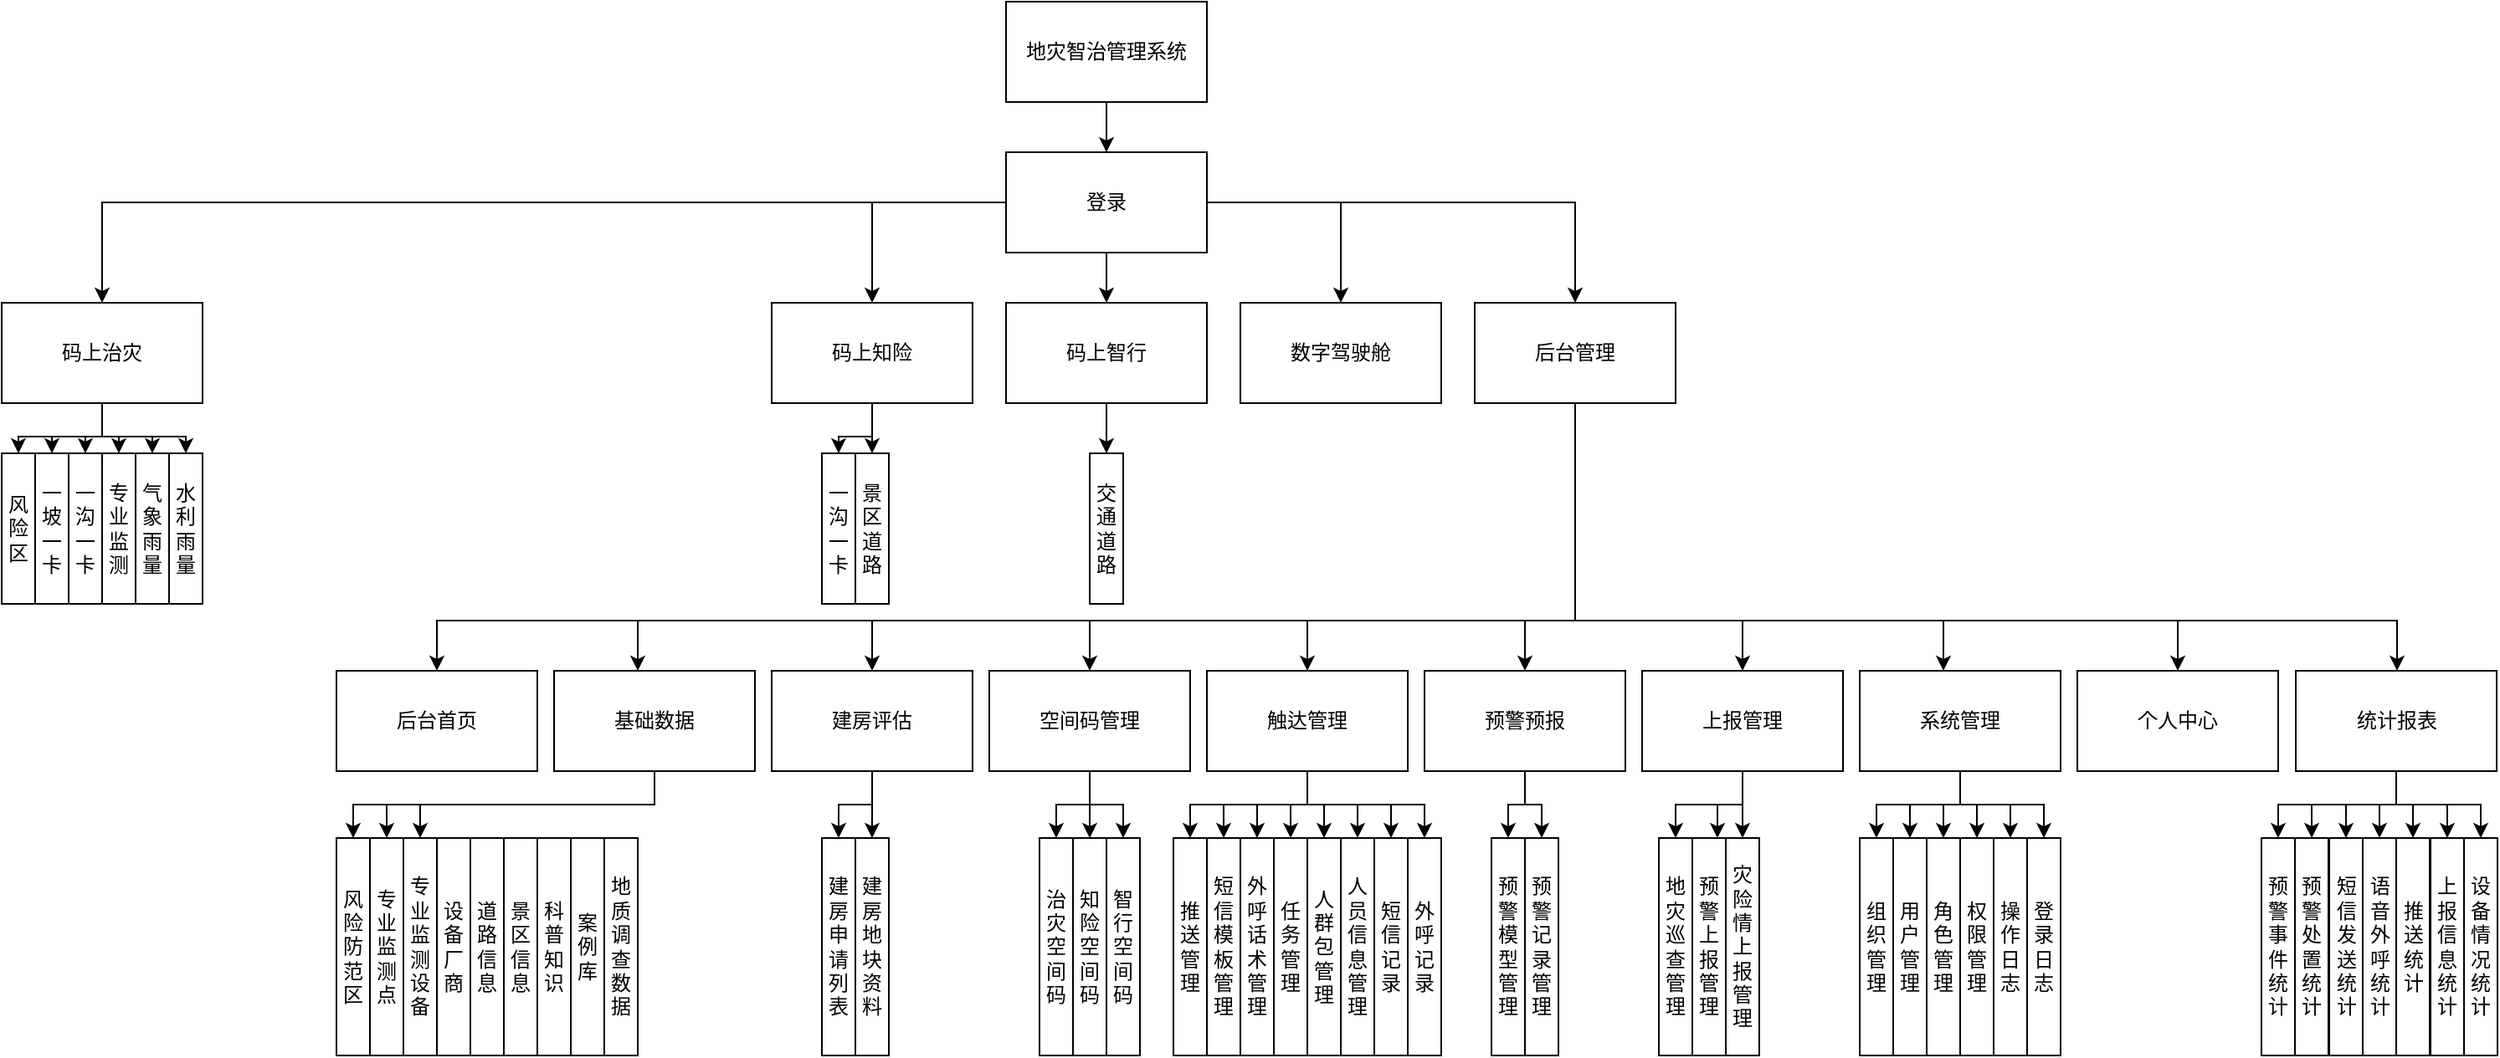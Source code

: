 <mxfile version="18.0.1" type="github">
  <diagram id="kvt84RGO9lumkkQBjtx6" name="Page-1">
    <mxGraphModel dx="2249" dy="794" grid="1" gridSize="10" guides="1" tooltips="1" connect="1" arrows="1" fold="1" page="1" pageScale="1" pageWidth="827" pageHeight="1169" math="0" shadow="0">
      <root>
        <mxCell id="0" />
        <mxCell id="1" parent="0" />
        <mxCell id="leN5depsDuXBYQxBNwCu-4" value="" style="edgeStyle=orthogonalEdgeStyle;rounded=0;orthogonalLoop=1;jettySize=auto;html=1;fontColor=default;" parent="1" source="leN5depsDuXBYQxBNwCu-2" target="leN5depsDuXBYQxBNwCu-3" edge="1">
          <mxGeometry relative="1" as="geometry" />
        </mxCell>
        <mxCell id="leN5depsDuXBYQxBNwCu-2" value="地灾智治管理系统" style="rounded=0;whiteSpace=wrap;html=1;fontColor=default;strokeColor=default;fillColor=default;" parent="1" vertex="1">
          <mxGeometry x="350" y="100" width="120" height="60" as="geometry" />
        </mxCell>
        <mxCell id="leN5depsDuXBYQxBNwCu-6" value="" style="edgeStyle=orthogonalEdgeStyle;rounded=0;orthogonalLoop=1;jettySize=auto;html=1;fontColor=default;" parent="1" source="leN5depsDuXBYQxBNwCu-3" target="leN5depsDuXBYQxBNwCu-5" edge="1">
          <mxGeometry relative="1" as="geometry" />
        </mxCell>
        <mxCell id="leN5depsDuXBYQxBNwCu-8" value="" style="edgeStyle=orthogonalEdgeStyle;rounded=0;orthogonalLoop=1;jettySize=auto;html=1;fontColor=default;" parent="1" source="leN5depsDuXBYQxBNwCu-3" target="leN5depsDuXBYQxBNwCu-7" edge="1">
          <mxGeometry relative="1" as="geometry" />
        </mxCell>
        <mxCell id="leN5depsDuXBYQxBNwCu-10" value="" style="edgeStyle=orthogonalEdgeStyle;rounded=0;orthogonalLoop=1;jettySize=auto;html=1;fontColor=default;" parent="1" source="leN5depsDuXBYQxBNwCu-3" target="leN5depsDuXBYQxBNwCu-9" edge="1">
          <mxGeometry relative="1" as="geometry" />
        </mxCell>
        <mxCell id="leN5depsDuXBYQxBNwCu-12" value="" style="edgeStyle=orthogonalEdgeStyle;rounded=0;orthogonalLoop=1;jettySize=auto;html=1;fontColor=default;" parent="1" source="leN5depsDuXBYQxBNwCu-3" target="leN5depsDuXBYQxBNwCu-11" edge="1">
          <mxGeometry relative="1" as="geometry" />
        </mxCell>
        <mxCell id="leN5depsDuXBYQxBNwCu-14" value="" style="edgeStyle=orthogonalEdgeStyle;rounded=0;orthogonalLoop=1;jettySize=auto;html=1;fontColor=default;" parent="1" source="leN5depsDuXBYQxBNwCu-3" target="leN5depsDuXBYQxBNwCu-13" edge="1">
          <mxGeometry relative="1" as="geometry" />
        </mxCell>
        <mxCell id="leN5depsDuXBYQxBNwCu-3" value="登录" style="whiteSpace=wrap;html=1;rounded=0;fillColor=default;strokeColor=default;fontColor=default;" parent="1" vertex="1">
          <mxGeometry x="350" y="190" width="120" height="60" as="geometry" />
        </mxCell>
        <mxCell id="leN5depsDuXBYQxBNwCu-21" value="" style="edgeStyle=orthogonalEdgeStyle;rounded=0;orthogonalLoop=1;jettySize=auto;html=1;labelBackgroundColor=default;fontColor=default;strokeColor=default;" parent="1" source="leN5depsDuXBYQxBNwCu-5" target="leN5depsDuXBYQxBNwCu-20" edge="1">
          <mxGeometry relative="1" as="geometry" />
        </mxCell>
        <mxCell id="leN5depsDuXBYQxBNwCu-23" value="" style="edgeStyle=orthogonalEdgeStyle;rounded=0;orthogonalLoop=1;jettySize=auto;html=1;labelBackgroundColor=default;fontColor=default;strokeColor=default;" parent="1" source="leN5depsDuXBYQxBNwCu-5" target="leN5depsDuXBYQxBNwCu-22" edge="1">
          <mxGeometry relative="1" as="geometry" />
        </mxCell>
        <mxCell id="DMwfoMyVNtDYeMc3GEsb-8" style="edgeStyle=orthogonalEdgeStyle;rounded=0;orthogonalLoop=1;jettySize=auto;html=1;" edge="1" parent="1" source="leN5depsDuXBYQxBNwCu-5" target="DMwfoMyVNtDYeMc3GEsb-4">
          <mxGeometry relative="1" as="geometry" />
        </mxCell>
        <mxCell id="DMwfoMyVNtDYeMc3GEsb-9" style="edgeStyle=orthogonalEdgeStyle;rounded=0;orthogonalLoop=1;jettySize=auto;html=1;" edge="1" parent="1" source="leN5depsDuXBYQxBNwCu-5" target="DMwfoMyVNtDYeMc3GEsb-5">
          <mxGeometry relative="1" as="geometry" />
        </mxCell>
        <mxCell id="DMwfoMyVNtDYeMc3GEsb-10" style="edgeStyle=orthogonalEdgeStyle;rounded=0;orthogonalLoop=1;jettySize=auto;html=1;" edge="1" parent="1" source="leN5depsDuXBYQxBNwCu-5" target="DMwfoMyVNtDYeMc3GEsb-6">
          <mxGeometry relative="1" as="geometry" />
        </mxCell>
        <mxCell id="DMwfoMyVNtDYeMc3GEsb-11" style="edgeStyle=orthogonalEdgeStyle;rounded=0;orthogonalLoop=1;jettySize=auto;html=1;entryX=0.5;entryY=0;entryDx=0;entryDy=0;" edge="1" parent="1" source="leN5depsDuXBYQxBNwCu-5" target="DMwfoMyVNtDYeMc3GEsb-7">
          <mxGeometry relative="1" as="geometry" />
        </mxCell>
        <mxCell id="leN5depsDuXBYQxBNwCu-5" value="码上治灾" style="whiteSpace=wrap;html=1;rounded=0;fillColor=default;strokeColor=default;fontColor=default;" parent="1" vertex="1">
          <mxGeometry x="-250" y="280" width="120" height="60" as="geometry" />
        </mxCell>
        <mxCell id="leN5depsDuXBYQxBNwCu-25" value="" style="edgeStyle=orthogonalEdgeStyle;rounded=0;orthogonalLoop=1;jettySize=auto;html=1;labelBackgroundColor=default;fontColor=default;strokeColor=default;" parent="1" source="leN5depsDuXBYQxBNwCu-7" target="leN5depsDuXBYQxBNwCu-24" edge="1">
          <mxGeometry relative="1" as="geometry" />
        </mxCell>
        <mxCell id="leN5depsDuXBYQxBNwCu-27" value="" style="edgeStyle=orthogonalEdgeStyle;rounded=0;orthogonalLoop=1;jettySize=auto;html=1;labelBackgroundColor=default;fontColor=default;strokeColor=default;" parent="1" source="leN5depsDuXBYQxBNwCu-7" target="leN5depsDuXBYQxBNwCu-26" edge="1">
          <mxGeometry relative="1" as="geometry" />
        </mxCell>
        <mxCell id="leN5depsDuXBYQxBNwCu-7" value="码上知险" style="whiteSpace=wrap;html=1;rounded=0;fillColor=default;strokeColor=default;fontColor=default;" parent="1" vertex="1">
          <mxGeometry x="210" y="280" width="120" height="60" as="geometry" />
        </mxCell>
        <mxCell id="leN5depsDuXBYQxBNwCu-30" value="" style="edgeStyle=orthogonalEdgeStyle;rounded=0;orthogonalLoop=1;jettySize=auto;html=1;labelBackgroundColor=default;fontColor=default;strokeColor=default;" parent="1" source="leN5depsDuXBYQxBNwCu-9" target="leN5depsDuXBYQxBNwCu-29" edge="1">
          <mxGeometry relative="1" as="geometry" />
        </mxCell>
        <mxCell id="leN5depsDuXBYQxBNwCu-9" value="码上智行" style="whiteSpace=wrap;html=1;rounded=0;fillColor=default;strokeColor=default;fontColor=default;" parent="1" vertex="1">
          <mxGeometry x="350" y="280" width="120" height="60" as="geometry" />
        </mxCell>
        <mxCell id="leN5depsDuXBYQxBNwCu-11" value="数字驾驶舱" style="whiteSpace=wrap;html=1;rounded=0;fillColor=default;strokeColor=default;fontColor=default;" parent="1" vertex="1">
          <mxGeometry x="490" y="280" width="120" height="60" as="geometry" />
        </mxCell>
        <mxCell id="leN5depsDuXBYQxBNwCu-32" value="" style="edgeStyle=orthogonalEdgeStyle;rounded=0;orthogonalLoop=1;jettySize=auto;html=1;labelBackgroundColor=default;fontColor=default;strokeColor=default;exitX=0.5;exitY=1;exitDx=0;exitDy=0;" parent="1" source="leN5depsDuXBYQxBNwCu-13" target="leN5depsDuXBYQxBNwCu-31" edge="1">
          <mxGeometry relative="1" as="geometry">
            <Array as="points">
              <mxPoint x="690" y="470" />
              <mxPoint x="10" y="470" />
            </Array>
          </mxGeometry>
        </mxCell>
        <mxCell id="leN5depsDuXBYQxBNwCu-35" style="edgeStyle=orthogonalEdgeStyle;rounded=0;orthogonalLoop=1;jettySize=auto;html=1;exitX=0.5;exitY=1;exitDx=0;exitDy=0;labelBackgroundColor=default;fontColor=default;strokeColor=default;" parent="1" source="leN5depsDuXBYQxBNwCu-13" target="leN5depsDuXBYQxBNwCu-33" edge="1">
          <mxGeometry relative="1" as="geometry">
            <Array as="points">
              <mxPoint x="690" y="470" />
              <mxPoint x="130" y="470" />
            </Array>
          </mxGeometry>
        </mxCell>
        <mxCell id="leN5depsDuXBYQxBNwCu-37" value="" style="edgeStyle=orthogonalEdgeStyle;rounded=0;orthogonalLoop=1;jettySize=auto;html=1;labelBackgroundColor=default;fontColor=default;strokeColor=default;exitX=0.5;exitY=1;exitDx=0;exitDy=0;" parent="1" source="leN5depsDuXBYQxBNwCu-13" target="leN5depsDuXBYQxBNwCu-36" edge="1">
          <mxGeometry relative="1" as="geometry">
            <Array as="points">
              <mxPoint x="690" y="470" />
              <mxPoint x="270" y="470" />
            </Array>
          </mxGeometry>
        </mxCell>
        <mxCell id="leN5depsDuXBYQxBNwCu-40" value="" style="edgeStyle=orthogonalEdgeStyle;rounded=0;orthogonalLoop=1;jettySize=auto;html=1;labelBackgroundColor=default;fontColor=default;strokeColor=default;exitX=0.5;exitY=1;exitDx=0;exitDy=0;" parent="1" source="leN5depsDuXBYQxBNwCu-13" target="leN5depsDuXBYQxBNwCu-39" edge="1">
          <mxGeometry relative="1" as="geometry">
            <Array as="points">
              <mxPoint x="690" y="470" />
              <mxPoint x="400" y="470" />
            </Array>
          </mxGeometry>
        </mxCell>
        <mxCell id="leN5depsDuXBYQxBNwCu-42" value="" style="edgeStyle=orthogonalEdgeStyle;rounded=0;orthogonalLoop=1;jettySize=auto;html=1;labelBackgroundColor=default;fontColor=default;strokeColor=default;exitX=0.5;exitY=1;exitDx=0;exitDy=0;" parent="1" source="leN5depsDuXBYQxBNwCu-13" target="leN5depsDuXBYQxBNwCu-41" edge="1">
          <mxGeometry relative="1" as="geometry">
            <Array as="points">
              <mxPoint x="690" y="470" />
              <mxPoint x="530" y="470" />
            </Array>
          </mxGeometry>
        </mxCell>
        <mxCell id="leN5depsDuXBYQxBNwCu-44" value="" style="edgeStyle=orthogonalEdgeStyle;rounded=0;orthogonalLoop=1;jettySize=auto;html=1;labelBackgroundColor=default;fontColor=default;strokeColor=default;" parent="1" source="leN5depsDuXBYQxBNwCu-13" target="leN5depsDuXBYQxBNwCu-43" edge="1">
          <mxGeometry relative="1" as="geometry">
            <Array as="points">
              <mxPoint x="690" y="470" />
              <mxPoint x="660" y="470" />
            </Array>
          </mxGeometry>
        </mxCell>
        <mxCell id="leN5depsDuXBYQxBNwCu-46" value="" style="edgeStyle=orthogonalEdgeStyle;rounded=0;orthogonalLoop=1;jettySize=auto;html=1;labelBackgroundColor=default;fontColor=default;strokeColor=default;" parent="1" source="leN5depsDuXBYQxBNwCu-13" target="leN5depsDuXBYQxBNwCu-45" edge="1">
          <mxGeometry relative="1" as="geometry">
            <Array as="points">
              <mxPoint x="690" y="470" />
              <mxPoint x="790" y="470" />
            </Array>
          </mxGeometry>
        </mxCell>
        <mxCell id="leN5depsDuXBYQxBNwCu-48" value="" style="edgeStyle=orthogonalEdgeStyle;rounded=0;orthogonalLoop=1;jettySize=auto;html=1;labelBackgroundColor=default;fontColor=default;strokeColor=default;exitX=0.5;exitY=1;exitDx=0;exitDy=0;" parent="1" source="leN5depsDuXBYQxBNwCu-13" target="leN5depsDuXBYQxBNwCu-47" edge="1">
          <mxGeometry relative="1" as="geometry">
            <Array as="points">
              <mxPoint x="690" y="470" />
              <mxPoint x="910" y="470" />
            </Array>
          </mxGeometry>
        </mxCell>
        <mxCell id="leN5depsDuXBYQxBNwCu-50" value="" style="edgeStyle=orthogonalEdgeStyle;rounded=0;orthogonalLoop=1;jettySize=auto;html=1;labelBackgroundColor=default;fontColor=default;strokeColor=default;exitX=0.5;exitY=1;exitDx=0;exitDy=0;" parent="1" source="leN5depsDuXBYQxBNwCu-13" target="leN5depsDuXBYQxBNwCu-49" edge="1">
          <mxGeometry relative="1" as="geometry">
            <Array as="points">
              <mxPoint x="690" y="470" />
              <mxPoint x="1050" y="470" />
            </Array>
          </mxGeometry>
        </mxCell>
        <mxCell id="leN5depsDuXBYQxBNwCu-52" value="" style="edgeStyle=orthogonalEdgeStyle;rounded=0;orthogonalLoop=1;jettySize=auto;html=1;labelBackgroundColor=default;fontColor=default;strokeColor=default;exitX=0.5;exitY=1;exitDx=0;exitDy=0;" parent="1" source="leN5depsDuXBYQxBNwCu-13" target="leN5depsDuXBYQxBNwCu-51" edge="1">
          <mxGeometry relative="1" as="geometry">
            <Array as="points">
              <mxPoint x="690" y="470" />
              <mxPoint x="1181" y="470" />
            </Array>
          </mxGeometry>
        </mxCell>
        <mxCell id="leN5depsDuXBYQxBNwCu-13" value="后台管理" style="whiteSpace=wrap;html=1;rounded=0;fillColor=default;strokeColor=default;fontColor=default;" parent="1" vertex="1">
          <mxGeometry x="630" y="280" width="120" height="60" as="geometry" />
        </mxCell>
        <mxCell id="leN5depsDuXBYQxBNwCu-20" value="风险区" style="whiteSpace=wrap;html=1;rounded=0;fillColor=default;strokeColor=default;fontColor=default;" parent="1" vertex="1">
          <mxGeometry x="-250" y="370" width="20" height="90" as="geometry" />
        </mxCell>
        <mxCell id="leN5depsDuXBYQxBNwCu-22" value="一坡一卡" style="whiteSpace=wrap;html=1;rounded=0;fillColor=default;strokeColor=default;fontColor=default;" parent="1" vertex="1">
          <mxGeometry x="-230" y="370" width="20" height="90" as="geometry" />
        </mxCell>
        <mxCell id="leN5depsDuXBYQxBNwCu-24" value="一沟一卡" style="whiteSpace=wrap;html=1;rounded=0;fillColor=default;strokeColor=default;fontColor=default;" parent="1" vertex="1">
          <mxGeometry x="240" y="370" width="20" height="90" as="geometry" />
        </mxCell>
        <mxCell id="leN5depsDuXBYQxBNwCu-26" value="景区道路" style="whiteSpace=wrap;html=1;rounded=0;fillColor=default;strokeColor=default;fontColor=default;" parent="1" vertex="1">
          <mxGeometry x="260" y="370" width="20" height="90" as="geometry" />
        </mxCell>
        <mxCell id="leN5depsDuXBYQxBNwCu-29" value="交通道路" style="whiteSpace=wrap;html=1;rounded=0;fillColor=default;strokeColor=default;fontColor=default;" parent="1" vertex="1">
          <mxGeometry x="400" y="370" width="20" height="90" as="geometry" />
        </mxCell>
        <mxCell id="leN5depsDuXBYQxBNwCu-31" value="后台首页" style="whiteSpace=wrap;html=1;rounded=0;fillColor=default;strokeColor=default;fontColor=default;" parent="1" vertex="1">
          <mxGeometry x="-50" y="500" width="120" height="60" as="geometry" />
        </mxCell>
        <mxCell id="leN5depsDuXBYQxBNwCu-56" value="" style="edgeStyle=orthogonalEdgeStyle;rounded=0;orthogonalLoop=1;jettySize=auto;html=1;labelBackgroundColor=default;fontColor=default;strokeColor=default;exitX=0.5;exitY=1;exitDx=0;exitDy=0;" parent="1" source="leN5depsDuXBYQxBNwCu-33" target="leN5depsDuXBYQxBNwCu-55" edge="1">
          <mxGeometry relative="1" as="geometry" />
        </mxCell>
        <mxCell id="leN5depsDuXBYQxBNwCu-92" style="edgeStyle=orthogonalEdgeStyle;rounded=0;orthogonalLoop=1;jettySize=auto;html=1;exitX=0.5;exitY=1;exitDx=0;exitDy=0;entryX=0.5;entryY=0;entryDx=0;entryDy=0;labelBackgroundColor=default;fontColor=default;strokeColor=default;" parent="1" source="leN5depsDuXBYQxBNwCu-33" target="leN5depsDuXBYQxBNwCu-53" edge="1">
          <mxGeometry relative="1" as="geometry" />
        </mxCell>
        <mxCell id="leN5depsDuXBYQxBNwCu-94" style="edgeStyle=orthogonalEdgeStyle;rounded=0;orthogonalLoop=1;jettySize=auto;html=1;exitX=0.5;exitY=1;exitDx=0;exitDy=0;entryX=0.5;entryY=0;entryDx=0;entryDy=0;labelBackgroundColor=default;fontColor=default;strokeColor=default;" parent="1" source="leN5depsDuXBYQxBNwCu-33" target="leN5depsDuXBYQxBNwCu-59" edge="1">
          <mxGeometry relative="1" as="geometry" />
        </mxCell>
        <mxCell id="leN5depsDuXBYQxBNwCu-33" value="基础数据" style="whiteSpace=wrap;html=1;rounded=0;fillColor=default;strokeColor=default;fontColor=default;" parent="1" vertex="1">
          <mxGeometry x="80" y="500" width="120" height="60" as="geometry" />
        </mxCell>
        <mxCell id="leN5depsDuXBYQxBNwCu-77" value="" style="edgeStyle=orthogonalEdgeStyle;rounded=0;orthogonalLoop=1;jettySize=auto;html=1;labelBackgroundColor=default;fontColor=default;strokeColor=default;" parent="1" source="leN5depsDuXBYQxBNwCu-36" target="leN5depsDuXBYQxBNwCu-76" edge="1">
          <mxGeometry relative="1" as="geometry" />
        </mxCell>
        <mxCell id="leN5depsDuXBYQxBNwCu-79" value="" style="edgeStyle=orthogonalEdgeStyle;rounded=0;orthogonalLoop=1;jettySize=auto;html=1;labelBackgroundColor=default;fontColor=default;strokeColor=default;" parent="1" source="leN5depsDuXBYQxBNwCu-36" target="leN5depsDuXBYQxBNwCu-78" edge="1">
          <mxGeometry relative="1" as="geometry" />
        </mxCell>
        <mxCell id="leN5depsDuXBYQxBNwCu-36" value="建房评估" style="whiteSpace=wrap;html=1;rounded=0;fillColor=default;strokeColor=default;fontColor=default;" parent="1" vertex="1">
          <mxGeometry x="210" y="500" width="120" height="60" as="geometry" />
        </mxCell>
        <mxCell id="leN5depsDuXBYQxBNwCu-81" value="" style="edgeStyle=orthogonalEdgeStyle;rounded=0;orthogonalLoop=1;jettySize=auto;html=1;labelBackgroundColor=default;fontColor=default;strokeColor=default;" parent="1" source="leN5depsDuXBYQxBNwCu-39" target="leN5depsDuXBYQxBNwCu-80" edge="1">
          <mxGeometry relative="1" as="geometry" />
        </mxCell>
        <mxCell id="leN5depsDuXBYQxBNwCu-83" value="" style="edgeStyle=orthogonalEdgeStyle;rounded=0;orthogonalLoop=1;jettySize=auto;html=1;labelBackgroundColor=default;fontColor=default;strokeColor=default;" parent="1" source="leN5depsDuXBYQxBNwCu-39" target="leN5depsDuXBYQxBNwCu-82" edge="1">
          <mxGeometry relative="1" as="geometry" />
        </mxCell>
        <mxCell id="leN5depsDuXBYQxBNwCu-85" value="" style="edgeStyle=orthogonalEdgeStyle;rounded=0;orthogonalLoop=1;jettySize=auto;html=1;labelBackgroundColor=default;fontColor=default;strokeColor=default;exitX=0.5;exitY=1;exitDx=0;exitDy=0;" parent="1" source="leN5depsDuXBYQxBNwCu-39" target="leN5depsDuXBYQxBNwCu-84" edge="1">
          <mxGeometry relative="1" as="geometry" />
        </mxCell>
        <mxCell id="leN5depsDuXBYQxBNwCu-39" value="空间码管理" style="whiteSpace=wrap;html=1;rounded=0;fillColor=default;strokeColor=default;fontColor=default;" parent="1" vertex="1">
          <mxGeometry x="340" y="500" width="120" height="60" as="geometry" />
        </mxCell>
        <mxCell id="leN5depsDuXBYQxBNwCu-105" value="" style="edgeStyle=orthogonalEdgeStyle;rounded=0;orthogonalLoop=1;jettySize=auto;html=1;labelBackgroundColor=default;fontColor=default;strokeColor=default;" parent="1" source="leN5depsDuXBYQxBNwCu-41" target="leN5depsDuXBYQxBNwCu-104" edge="1">
          <mxGeometry relative="1" as="geometry" />
        </mxCell>
        <mxCell id="leN5depsDuXBYQxBNwCu-113" style="edgeStyle=orthogonalEdgeStyle;rounded=0;orthogonalLoop=1;jettySize=auto;html=1;exitX=0.5;exitY=1;exitDx=0;exitDy=0;labelBackgroundColor=default;fontColor=default;strokeColor=default;" parent="1" source="leN5depsDuXBYQxBNwCu-41" target="leN5depsDuXBYQxBNwCu-106" edge="1">
          <mxGeometry relative="1" as="geometry" />
        </mxCell>
        <mxCell id="leN5depsDuXBYQxBNwCu-114" style="edgeStyle=orthogonalEdgeStyle;rounded=0;orthogonalLoop=1;jettySize=auto;html=1;exitX=0.5;exitY=1;exitDx=0;exitDy=0;labelBackgroundColor=default;fontColor=default;strokeColor=default;" parent="1" source="leN5depsDuXBYQxBNwCu-41" target="leN5depsDuXBYQxBNwCu-107" edge="1">
          <mxGeometry relative="1" as="geometry" />
        </mxCell>
        <mxCell id="leN5depsDuXBYQxBNwCu-115" style="edgeStyle=orthogonalEdgeStyle;rounded=0;orthogonalLoop=1;jettySize=auto;html=1;exitX=0.5;exitY=1;exitDx=0;exitDy=0;labelBackgroundColor=default;fontColor=default;strokeColor=default;" parent="1" source="leN5depsDuXBYQxBNwCu-41" target="leN5depsDuXBYQxBNwCu-108" edge="1">
          <mxGeometry relative="1" as="geometry" />
        </mxCell>
        <mxCell id="leN5depsDuXBYQxBNwCu-116" style="edgeStyle=orthogonalEdgeStyle;rounded=0;orthogonalLoop=1;jettySize=auto;html=1;exitX=0.5;exitY=1;exitDx=0;exitDy=0;labelBackgroundColor=default;fontColor=default;strokeColor=default;" parent="1" source="leN5depsDuXBYQxBNwCu-41" target="leN5depsDuXBYQxBNwCu-109" edge="1">
          <mxGeometry relative="1" as="geometry" />
        </mxCell>
        <mxCell id="leN5depsDuXBYQxBNwCu-117" style="edgeStyle=orthogonalEdgeStyle;rounded=0;orthogonalLoop=1;jettySize=auto;html=1;exitX=0.5;exitY=1;exitDx=0;exitDy=0;entryX=0.5;entryY=0;entryDx=0;entryDy=0;labelBackgroundColor=default;fontColor=default;strokeColor=default;" parent="1" source="leN5depsDuXBYQxBNwCu-41" target="leN5depsDuXBYQxBNwCu-110" edge="1">
          <mxGeometry relative="1" as="geometry" />
        </mxCell>
        <mxCell id="leN5depsDuXBYQxBNwCu-119" style="edgeStyle=orthogonalEdgeStyle;rounded=0;orthogonalLoop=1;jettySize=auto;html=1;exitX=0.5;exitY=1;exitDx=0;exitDy=0;entryX=0.5;entryY=0;entryDx=0;entryDy=0;labelBackgroundColor=default;fontColor=default;strokeColor=default;" parent="1" source="leN5depsDuXBYQxBNwCu-41" target="leN5depsDuXBYQxBNwCu-111" edge="1">
          <mxGeometry relative="1" as="geometry" />
        </mxCell>
        <mxCell id="leN5depsDuXBYQxBNwCu-120" style="edgeStyle=orthogonalEdgeStyle;rounded=0;orthogonalLoop=1;jettySize=auto;html=1;exitX=0.5;exitY=1;exitDx=0;exitDy=0;entryX=0.5;entryY=0;entryDx=0;entryDy=0;labelBackgroundColor=default;fontColor=default;strokeColor=default;" parent="1" source="leN5depsDuXBYQxBNwCu-41" target="leN5depsDuXBYQxBNwCu-112" edge="1">
          <mxGeometry relative="1" as="geometry" />
        </mxCell>
        <mxCell id="leN5depsDuXBYQxBNwCu-41" value="触达管理" style="whiteSpace=wrap;html=1;rounded=0;fillColor=default;strokeColor=default;fontColor=default;" parent="1" vertex="1">
          <mxGeometry x="470" y="500" width="120" height="60" as="geometry" />
        </mxCell>
        <mxCell id="leN5depsDuXBYQxBNwCu-87" value="" style="edgeStyle=orthogonalEdgeStyle;rounded=0;orthogonalLoop=1;jettySize=auto;html=1;labelBackgroundColor=default;fontColor=default;strokeColor=default;" parent="1" source="leN5depsDuXBYQxBNwCu-43" target="leN5depsDuXBYQxBNwCu-86" edge="1">
          <mxGeometry relative="1" as="geometry" />
        </mxCell>
        <mxCell id="leN5depsDuXBYQxBNwCu-97" value="" style="edgeStyle=orthogonalEdgeStyle;rounded=0;orthogonalLoop=1;jettySize=auto;html=1;labelBackgroundColor=default;fontColor=default;strokeColor=default;" parent="1" source="leN5depsDuXBYQxBNwCu-43" target="leN5depsDuXBYQxBNwCu-96" edge="1">
          <mxGeometry relative="1" as="geometry" />
        </mxCell>
        <mxCell id="leN5depsDuXBYQxBNwCu-43" value="预警预报" style="whiteSpace=wrap;html=1;rounded=0;fillColor=default;strokeColor=default;fontColor=default;" parent="1" vertex="1">
          <mxGeometry x="600" y="500" width="120" height="60" as="geometry" />
        </mxCell>
        <mxCell id="leN5depsDuXBYQxBNwCu-99" value="" style="edgeStyle=orthogonalEdgeStyle;rounded=0;orthogonalLoop=1;jettySize=auto;html=1;labelBackgroundColor=default;fontColor=default;strokeColor=default;" parent="1" source="leN5depsDuXBYQxBNwCu-45" target="leN5depsDuXBYQxBNwCu-98" edge="1">
          <mxGeometry relative="1" as="geometry" />
        </mxCell>
        <mxCell id="leN5depsDuXBYQxBNwCu-101" style="edgeStyle=orthogonalEdgeStyle;rounded=0;orthogonalLoop=1;jettySize=auto;html=1;exitX=0.5;exitY=1;exitDx=0;exitDy=0;entryX=0.75;entryY=0;entryDx=0;entryDy=0;labelBackgroundColor=default;fontColor=default;strokeColor=default;" parent="1" source="leN5depsDuXBYQxBNwCu-45" target="leN5depsDuXBYQxBNwCu-100" edge="1">
          <mxGeometry relative="1" as="geometry" />
        </mxCell>
        <mxCell id="leN5depsDuXBYQxBNwCu-103" style="edgeStyle=orthogonalEdgeStyle;rounded=0;orthogonalLoop=1;jettySize=auto;html=1;exitX=0.5;exitY=1;exitDx=0;exitDy=0;labelBackgroundColor=default;fontColor=default;strokeColor=default;" parent="1" source="leN5depsDuXBYQxBNwCu-45" target="leN5depsDuXBYQxBNwCu-102" edge="1">
          <mxGeometry relative="1" as="geometry" />
        </mxCell>
        <mxCell id="leN5depsDuXBYQxBNwCu-45" value="上报管理" style="whiteSpace=wrap;html=1;rounded=0;fillColor=default;strokeColor=default;fontColor=default;" parent="1" vertex="1">
          <mxGeometry x="730" y="500" width="120" height="60" as="geometry" />
        </mxCell>
        <mxCell id="leN5depsDuXBYQxBNwCu-128" style="edgeStyle=orthogonalEdgeStyle;rounded=0;orthogonalLoop=1;jettySize=auto;html=1;exitX=0.5;exitY=1;exitDx=0;exitDy=0;entryX=0.5;entryY=0;entryDx=0;entryDy=0;labelBackgroundColor=default;fontColor=default;strokeColor=default;" parent="1" source="leN5depsDuXBYQxBNwCu-47" target="leN5depsDuXBYQxBNwCu-121" edge="1">
          <mxGeometry relative="1" as="geometry" />
        </mxCell>
        <mxCell id="leN5depsDuXBYQxBNwCu-129" style="edgeStyle=orthogonalEdgeStyle;rounded=0;orthogonalLoop=1;jettySize=auto;html=1;exitX=0.5;exitY=1;exitDx=0;exitDy=0;entryX=0.5;entryY=0;entryDx=0;entryDy=0;labelBackgroundColor=default;fontColor=default;strokeColor=default;" parent="1" source="leN5depsDuXBYQxBNwCu-47" target="leN5depsDuXBYQxBNwCu-123" edge="1">
          <mxGeometry relative="1" as="geometry" />
        </mxCell>
        <mxCell id="leN5depsDuXBYQxBNwCu-130" style="edgeStyle=orthogonalEdgeStyle;rounded=0;orthogonalLoop=1;jettySize=auto;html=1;exitX=0.5;exitY=1;exitDx=0;exitDy=0;entryX=0.5;entryY=0;entryDx=0;entryDy=0;labelBackgroundColor=default;fontColor=default;strokeColor=default;" parent="1" source="leN5depsDuXBYQxBNwCu-47" target="leN5depsDuXBYQxBNwCu-124" edge="1">
          <mxGeometry relative="1" as="geometry" />
        </mxCell>
        <mxCell id="leN5depsDuXBYQxBNwCu-131" style="edgeStyle=orthogonalEdgeStyle;rounded=0;orthogonalLoop=1;jettySize=auto;html=1;exitX=0.5;exitY=1;exitDx=0;exitDy=0;entryX=0.5;entryY=0;entryDx=0;entryDy=0;labelBackgroundColor=default;fontColor=default;strokeColor=default;" parent="1" source="leN5depsDuXBYQxBNwCu-47" target="leN5depsDuXBYQxBNwCu-125" edge="1">
          <mxGeometry relative="1" as="geometry" />
        </mxCell>
        <mxCell id="leN5depsDuXBYQxBNwCu-132" style="edgeStyle=orthogonalEdgeStyle;rounded=0;orthogonalLoop=1;jettySize=auto;html=1;exitX=0.5;exitY=1;exitDx=0;exitDy=0;entryX=0.5;entryY=0;entryDx=0;entryDy=0;labelBackgroundColor=default;fontColor=default;strokeColor=default;" parent="1" source="leN5depsDuXBYQxBNwCu-47" target="leN5depsDuXBYQxBNwCu-126" edge="1">
          <mxGeometry relative="1" as="geometry" />
        </mxCell>
        <mxCell id="leN5depsDuXBYQxBNwCu-133" style="edgeStyle=orthogonalEdgeStyle;rounded=0;orthogonalLoop=1;jettySize=auto;html=1;exitX=0.5;exitY=1;exitDx=0;exitDy=0;entryX=0.5;entryY=0;entryDx=0;entryDy=0;labelBackgroundColor=default;fontColor=default;strokeColor=default;" parent="1" source="leN5depsDuXBYQxBNwCu-47" target="leN5depsDuXBYQxBNwCu-127" edge="1">
          <mxGeometry relative="1" as="geometry" />
        </mxCell>
        <mxCell id="leN5depsDuXBYQxBNwCu-47" value="系统管理" style="whiteSpace=wrap;html=1;rounded=0;fillColor=default;strokeColor=default;fontColor=default;" parent="1" vertex="1">
          <mxGeometry x="860" y="500" width="120" height="60" as="geometry" />
        </mxCell>
        <mxCell id="leN5depsDuXBYQxBNwCu-49" value="个人中心" style="whiteSpace=wrap;html=1;rounded=0;fillColor=default;strokeColor=default;fontColor=default;" parent="1" vertex="1">
          <mxGeometry x="990" y="500" width="120" height="60" as="geometry" />
        </mxCell>
        <mxCell id="leN5depsDuXBYQxBNwCu-143" style="edgeStyle=orthogonalEdgeStyle;rounded=0;orthogonalLoop=1;jettySize=auto;html=1;exitX=0.5;exitY=1;exitDx=0;exitDy=0;labelBackgroundColor=default;fontColor=default;strokeColor=default;" parent="1" source="leN5depsDuXBYQxBNwCu-51" target="leN5depsDuXBYQxBNwCu-136" edge="1">
          <mxGeometry relative="1" as="geometry" />
        </mxCell>
        <mxCell id="leN5depsDuXBYQxBNwCu-144" style="edgeStyle=orthogonalEdgeStyle;rounded=0;orthogonalLoop=1;jettySize=auto;html=1;exitX=0.5;exitY=1;exitDx=0;exitDy=0;labelBackgroundColor=default;fontColor=default;strokeColor=default;" parent="1" source="leN5depsDuXBYQxBNwCu-51" target="leN5depsDuXBYQxBNwCu-137" edge="1">
          <mxGeometry relative="1" as="geometry" />
        </mxCell>
        <mxCell id="leN5depsDuXBYQxBNwCu-145" style="edgeStyle=orthogonalEdgeStyle;rounded=0;orthogonalLoop=1;jettySize=auto;html=1;exitX=0.5;exitY=1;exitDx=0;exitDy=0;entryX=0.5;entryY=0;entryDx=0;entryDy=0;labelBackgroundColor=default;fontColor=default;strokeColor=default;" parent="1" source="leN5depsDuXBYQxBNwCu-51" target="leN5depsDuXBYQxBNwCu-138" edge="1">
          <mxGeometry relative="1" as="geometry" />
        </mxCell>
        <mxCell id="leN5depsDuXBYQxBNwCu-146" style="edgeStyle=orthogonalEdgeStyle;rounded=0;orthogonalLoop=1;jettySize=auto;html=1;exitX=0.5;exitY=1;exitDx=0;exitDy=0;entryX=0.5;entryY=0;entryDx=0;entryDy=0;labelBackgroundColor=default;fontColor=default;strokeColor=default;" parent="1" source="leN5depsDuXBYQxBNwCu-51" target="leN5depsDuXBYQxBNwCu-139" edge="1">
          <mxGeometry relative="1" as="geometry" />
        </mxCell>
        <mxCell id="leN5depsDuXBYQxBNwCu-147" style="edgeStyle=orthogonalEdgeStyle;rounded=0;orthogonalLoop=1;jettySize=auto;html=1;exitX=0.5;exitY=1;exitDx=0;exitDy=0;labelBackgroundColor=default;fontColor=default;strokeColor=default;" parent="1" source="leN5depsDuXBYQxBNwCu-51" target="leN5depsDuXBYQxBNwCu-140" edge="1">
          <mxGeometry relative="1" as="geometry" />
        </mxCell>
        <mxCell id="leN5depsDuXBYQxBNwCu-148" style="edgeStyle=orthogonalEdgeStyle;rounded=0;orthogonalLoop=1;jettySize=auto;html=1;exitX=0.5;exitY=1;exitDx=0;exitDy=0;entryX=0.5;entryY=0;entryDx=0;entryDy=0;labelBackgroundColor=default;fontColor=default;strokeColor=default;" parent="1" source="leN5depsDuXBYQxBNwCu-51" target="leN5depsDuXBYQxBNwCu-141" edge="1">
          <mxGeometry relative="1" as="geometry" />
        </mxCell>
        <mxCell id="leN5depsDuXBYQxBNwCu-149" style="edgeStyle=orthogonalEdgeStyle;rounded=0;orthogonalLoop=1;jettySize=auto;html=1;exitX=0.5;exitY=1;exitDx=0;exitDy=0;entryX=0.5;entryY=0;entryDx=0;entryDy=0;labelBackgroundColor=default;fontColor=default;strokeColor=default;" parent="1" source="leN5depsDuXBYQxBNwCu-51" target="leN5depsDuXBYQxBNwCu-142" edge="1">
          <mxGeometry relative="1" as="geometry" />
        </mxCell>
        <mxCell id="leN5depsDuXBYQxBNwCu-51" value="统计报表" style="whiteSpace=wrap;html=1;rounded=0;fillColor=default;strokeColor=default;fontColor=default;" parent="1" vertex="1">
          <mxGeometry x="1120.5" y="500" width="120" height="60" as="geometry" />
        </mxCell>
        <mxCell id="leN5depsDuXBYQxBNwCu-53" value="风险防范区" style="whiteSpace=wrap;html=1;rounded=0;fillColor=default;strokeColor=default;fontColor=default;" parent="1" vertex="1">
          <mxGeometry x="-50" y="600" width="20" height="130" as="geometry" />
        </mxCell>
        <mxCell id="leN5depsDuXBYQxBNwCu-55" value="专业监测点" style="whiteSpace=wrap;html=1;rounded=0;fillColor=default;strokeColor=default;fontColor=default;" parent="1" vertex="1">
          <mxGeometry x="-30" y="600" width="20" height="130" as="geometry" />
        </mxCell>
        <mxCell id="leN5depsDuXBYQxBNwCu-59" value="专业监测设备" style="whiteSpace=wrap;html=1;rounded=0;fillColor=default;strokeColor=default;fontColor=default;" parent="1" vertex="1">
          <mxGeometry x="-10" y="600" width="20" height="130" as="geometry" />
        </mxCell>
        <mxCell id="leN5depsDuXBYQxBNwCu-64" value="设备厂商" style="whiteSpace=wrap;html=1;rounded=0;fillColor=default;strokeColor=default;fontColor=default;" parent="1" vertex="1">
          <mxGeometry x="10" y="600" width="20" height="130" as="geometry" />
        </mxCell>
        <mxCell id="leN5depsDuXBYQxBNwCu-66" value="道路信息" style="whiteSpace=wrap;html=1;rounded=0;fillColor=default;strokeColor=default;fontColor=default;" parent="1" vertex="1">
          <mxGeometry x="30" y="600" width="20" height="130" as="geometry" />
        </mxCell>
        <mxCell id="leN5depsDuXBYQxBNwCu-68" value="景区信息" style="whiteSpace=wrap;html=1;rounded=0;fillColor=default;strokeColor=default;fontColor=default;" parent="1" vertex="1">
          <mxGeometry x="50" y="600" width="20" height="130" as="geometry" />
        </mxCell>
        <mxCell id="leN5depsDuXBYQxBNwCu-70" value="科普知识" style="whiteSpace=wrap;html=1;rounded=0;fillColor=default;strokeColor=default;fontColor=default;" parent="1" vertex="1">
          <mxGeometry x="70" y="600" width="20" height="130" as="geometry" />
        </mxCell>
        <mxCell id="leN5depsDuXBYQxBNwCu-72" value="案例库" style="whiteSpace=wrap;html=1;rounded=0;fillColor=default;strokeColor=default;fontColor=default;" parent="1" vertex="1">
          <mxGeometry x="90" y="600" width="20" height="130" as="geometry" />
        </mxCell>
        <mxCell id="leN5depsDuXBYQxBNwCu-74" value="地质调查数据" style="whiteSpace=wrap;html=1;rounded=0;fillColor=default;strokeColor=default;fontColor=default;" parent="1" vertex="1">
          <mxGeometry x="110" y="600" width="20" height="130" as="geometry" />
        </mxCell>
        <mxCell id="leN5depsDuXBYQxBNwCu-76" value="建房申请列表" style="whiteSpace=wrap;html=1;rounded=0;fillColor=default;strokeColor=default;fontColor=default;" parent="1" vertex="1">
          <mxGeometry x="240" y="600" width="20" height="130" as="geometry" />
        </mxCell>
        <mxCell id="leN5depsDuXBYQxBNwCu-78" value="建房地块资料" style="whiteSpace=wrap;html=1;rounded=0;fillColor=default;strokeColor=default;fontColor=default;" parent="1" vertex="1">
          <mxGeometry x="260" y="600" width="20" height="130" as="geometry" />
        </mxCell>
        <mxCell id="leN5depsDuXBYQxBNwCu-80" value="治灾空间码" style="whiteSpace=wrap;html=1;rounded=0;fillColor=default;strokeColor=default;fontColor=default;" parent="1" vertex="1">
          <mxGeometry x="370" y="600" width="20" height="130" as="geometry" />
        </mxCell>
        <mxCell id="leN5depsDuXBYQxBNwCu-82" value="知险空间码" style="whiteSpace=wrap;html=1;rounded=0;fillColor=default;strokeColor=default;fontColor=default;" parent="1" vertex="1">
          <mxGeometry x="390" y="600" width="20" height="130" as="geometry" />
        </mxCell>
        <mxCell id="leN5depsDuXBYQxBNwCu-84" value="智行空间码" style="whiteSpace=wrap;html=1;rounded=0;fillColor=default;strokeColor=default;fontColor=default;" parent="1" vertex="1">
          <mxGeometry x="410" y="600" width="20" height="130" as="geometry" />
        </mxCell>
        <mxCell id="leN5depsDuXBYQxBNwCu-86" value="预警模型管理" style="whiteSpace=wrap;html=1;rounded=0;fillColor=default;strokeColor=default;fontColor=default;" parent="1" vertex="1">
          <mxGeometry x="640" y="600" width="20" height="130" as="geometry" />
        </mxCell>
        <mxCell id="leN5depsDuXBYQxBNwCu-96" value="预警记录管理" style="whiteSpace=wrap;html=1;rounded=0;fillColor=default;strokeColor=default;fontColor=default;" parent="1" vertex="1">
          <mxGeometry x="660" y="600" width="20" height="130" as="geometry" />
        </mxCell>
        <mxCell id="leN5depsDuXBYQxBNwCu-98" value="地灾巡查管理" style="whiteSpace=wrap;html=1;rounded=0;fillColor=default;strokeColor=default;fontColor=default;" parent="1" vertex="1">
          <mxGeometry x="740" y="600" width="20" height="130" as="geometry" />
        </mxCell>
        <mxCell id="leN5depsDuXBYQxBNwCu-100" value="预警上报管理" style="whiteSpace=wrap;html=1;rounded=0;fillColor=default;strokeColor=default;fontColor=default;" parent="1" vertex="1">
          <mxGeometry x="760" y="600" width="20" height="130" as="geometry" />
        </mxCell>
        <mxCell id="leN5depsDuXBYQxBNwCu-102" value="灾险情上报管理" style="whiteSpace=wrap;html=1;rounded=0;fillColor=default;strokeColor=default;fontColor=default;" parent="1" vertex="1">
          <mxGeometry x="780" y="600" width="20" height="130" as="geometry" />
        </mxCell>
        <mxCell id="leN5depsDuXBYQxBNwCu-104" value="推送管理" style="whiteSpace=wrap;html=1;rounded=0;fillColor=default;strokeColor=default;fontColor=default;" parent="1" vertex="1">
          <mxGeometry x="450" y="600" width="20" height="130" as="geometry" />
        </mxCell>
        <mxCell id="leN5depsDuXBYQxBNwCu-106" value="短信模板管理" style="whiteSpace=wrap;html=1;rounded=0;fillColor=default;strokeColor=default;fontColor=default;" parent="1" vertex="1">
          <mxGeometry x="470" y="600" width="20" height="130" as="geometry" />
        </mxCell>
        <mxCell id="leN5depsDuXBYQxBNwCu-107" value="外呼话术管理" style="whiteSpace=wrap;html=1;rounded=0;fillColor=default;strokeColor=default;fontColor=default;" parent="1" vertex="1">
          <mxGeometry x="490" y="600" width="20" height="130" as="geometry" />
        </mxCell>
        <mxCell id="leN5depsDuXBYQxBNwCu-108" value="任务管理" style="whiteSpace=wrap;html=1;rounded=0;fillColor=default;strokeColor=default;fontColor=default;" parent="1" vertex="1">
          <mxGeometry x="510" y="600" width="20" height="130" as="geometry" />
        </mxCell>
        <mxCell id="leN5depsDuXBYQxBNwCu-109" value="人群包管理" style="whiteSpace=wrap;html=1;rounded=0;fillColor=default;strokeColor=default;fontColor=default;" parent="1" vertex="1">
          <mxGeometry x="530" y="600" width="20" height="130" as="geometry" />
        </mxCell>
        <mxCell id="leN5depsDuXBYQxBNwCu-110" value="人员信息管理" style="whiteSpace=wrap;html=1;rounded=0;fillColor=default;strokeColor=default;fontColor=default;" parent="1" vertex="1">
          <mxGeometry x="550" y="600" width="20" height="130" as="geometry" />
        </mxCell>
        <mxCell id="leN5depsDuXBYQxBNwCu-111" value="短信记录" style="whiteSpace=wrap;html=1;rounded=0;fillColor=default;strokeColor=default;fontColor=default;" parent="1" vertex="1">
          <mxGeometry x="570" y="600" width="20" height="130" as="geometry" />
        </mxCell>
        <mxCell id="leN5depsDuXBYQxBNwCu-112" value="外呼记录" style="whiteSpace=wrap;html=1;rounded=0;fillColor=default;strokeColor=default;fontColor=default;" parent="1" vertex="1">
          <mxGeometry x="590" y="600" width="20" height="130" as="geometry" />
        </mxCell>
        <mxCell id="leN5depsDuXBYQxBNwCu-121" value="组织管理" style="whiteSpace=wrap;html=1;rounded=0;fillColor=default;strokeColor=default;fontColor=default;" parent="1" vertex="1">
          <mxGeometry x="860" y="600" width="20" height="130" as="geometry" />
        </mxCell>
        <mxCell id="leN5depsDuXBYQxBNwCu-123" value="用户管理" style="whiteSpace=wrap;html=1;rounded=0;fillColor=default;strokeColor=default;fontColor=default;" parent="1" vertex="1">
          <mxGeometry x="880" y="600" width="20" height="130" as="geometry" />
        </mxCell>
        <mxCell id="leN5depsDuXBYQxBNwCu-124" value="角色管理" style="whiteSpace=wrap;html=1;rounded=0;fillColor=default;strokeColor=default;fontColor=default;" parent="1" vertex="1">
          <mxGeometry x="900" y="600" width="20" height="130" as="geometry" />
        </mxCell>
        <mxCell id="leN5depsDuXBYQxBNwCu-125" value="权限管理" style="whiteSpace=wrap;html=1;rounded=0;fillColor=default;strokeColor=default;fontColor=default;" parent="1" vertex="1">
          <mxGeometry x="920" y="600" width="20" height="130" as="geometry" />
        </mxCell>
        <mxCell id="leN5depsDuXBYQxBNwCu-126" value="操作日志" style="whiteSpace=wrap;html=1;rounded=0;fillColor=default;strokeColor=default;fontColor=default;" parent="1" vertex="1">
          <mxGeometry x="940" y="600" width="20" height="130" as="geometry" />
        </mxCell>
        <mxCell id="leN5depsDuXBYQxBNwCu-127" value="登录日志" style="whiteSpace=wrap;html=1;rounded=0;fillColor=default;strokeColor=default;fontColor=default;" parent="1" vertex="1">
          <mxGeometry x="960" y="600" width="20" height="130" as="geometry" />
        </mxCell>
        <mxCell id="leN5depsDuXBYQxBNwCu-136" value="预警事件统计" style="whiteSpace=wrap;html=1;rounded=0;fillColor=default;strokeColor=default;fontColor=default;" parent="1" vertex="1">
          <mxGeometry x="1100" y="600" width="20" height="130" as="geometry" />
        </mxCell>
        <mxCell id="leN5depsDuXBYQxBNwCu-137" value="预警处置统计" style="whiteSpace=wrap;html=1;rounded=0;fillColor=default;strokeColor=default;fontColor=default;" parent="1" vertex="1">
          <mxGeometry x="1120" y="600" width="20" height="130" as="geometry" />
        </mxCell>
        <mxCell id="leN5depsDuXBYQxBNwCu-138" value="短信发送统计" style="whiteSpace=wrap;html=1;rounded=0;fillColor=default;strokeColor=default;fontColor=default;" parent="1" vertex="1">
          <mxGeometry x="1140.5" y="600" width="20" height="130" as="geometry" />
        </mxCell>
        <mxCell id="leN5depsDuXBYQxBNwCu-139" value="语音外呼统计" style="whiteSpace=wrap;html=1;rounded=0;fillColor=default;strokeColor=default;fontColor=default;" parent="1" vertex="1">
          <mxGeometry x="1160.5" y="600" width="20" height="130" as="geometry" />
        </mxCell>
        <mxCell id="leN5depsDuXBYQxBNwCu-140" value="推送统计" style="whiteSpace=wrap;html=1;rounded=0;fillColor=default;strokeColor=default;fontColor=default;" parent="1" vertex="1">
          <mxGeometry x="1180.5" y="600" width="20" height="130" as="geometry" />
        </mxCell>
        <mxCell id="leN5depsDuXBYQxBNwCu-141" value="上报信息统计" style="whiteSpace=wrap;html=1;rounded=0;fillColor=default;strokeColor=default;fontColor=default;" parent="1" vertex="1">
          <mxGeometry x="1201" y="600" width="20" height="130" as="geometry" />
        </mxCell>
        <mxCell id="leN5depsDuXBYQxBNwCu-142" value="设备情况统计" style="whiteSpace=wrap;html=1;rounded=0;fillColor=default;strokeColor=default;fontColor=default;" parent="1" vertex="1">
          <mxGeometry x="1221" y="600" width="20" height="130" as="geometry" />
        </mxCell>
        <mxCell id="DMwfoMyVNtDYeMc3GEsb-4" value="一沟一卡" style="whiteSpace=wrap;html=1;rounded=0;fillColor=default;strokeColor=default;fontColor=default;" vertex="1" parent="1">
          <mxGeometry x="-210" y="370" width="20" height="90" as="geometry" />
        </mxCell>
        <mxCell id="DMwfoMyVNtDYeMc3GEsb-5" value="专业监测" style="whiteSpace=wrap;html=1;rounded=0;fillColor=default;strokeColor=default;fontColor=default;" vertex="1" parent="1">
          <mxGeometry x="-190" y="370" width="20" height="90" as="geometry" />
        </mxCell>
        <mxCell id="DMwfoMyVNtDYeMc3GEsb-6" value="气象雨量" style="whiteSpace=wrap;html=1;rounded=0;fillColor=default;strokeColor=default;fontColor=default;" vertex="1" parent="1">
          <mxGeometry x="-170" y="370" width="20" height="90" as="geometry" />
        </mxCell>
        <mxCell id="DMwfoMyVNtDYeMc3GEsb-7" value="水利雨量" style="whiteSpace=wrap;html=1;rounded=0;fillColor=default;strokeColor=default;fontColor=default;" vertex="1" parent="1">
          <mxGeometry x="-150" y="370" width="20" height="90" as="geometry" />
        </mxCell>
      </root>
    </mxGraphModel>
  </diagram>
</mxfile>
